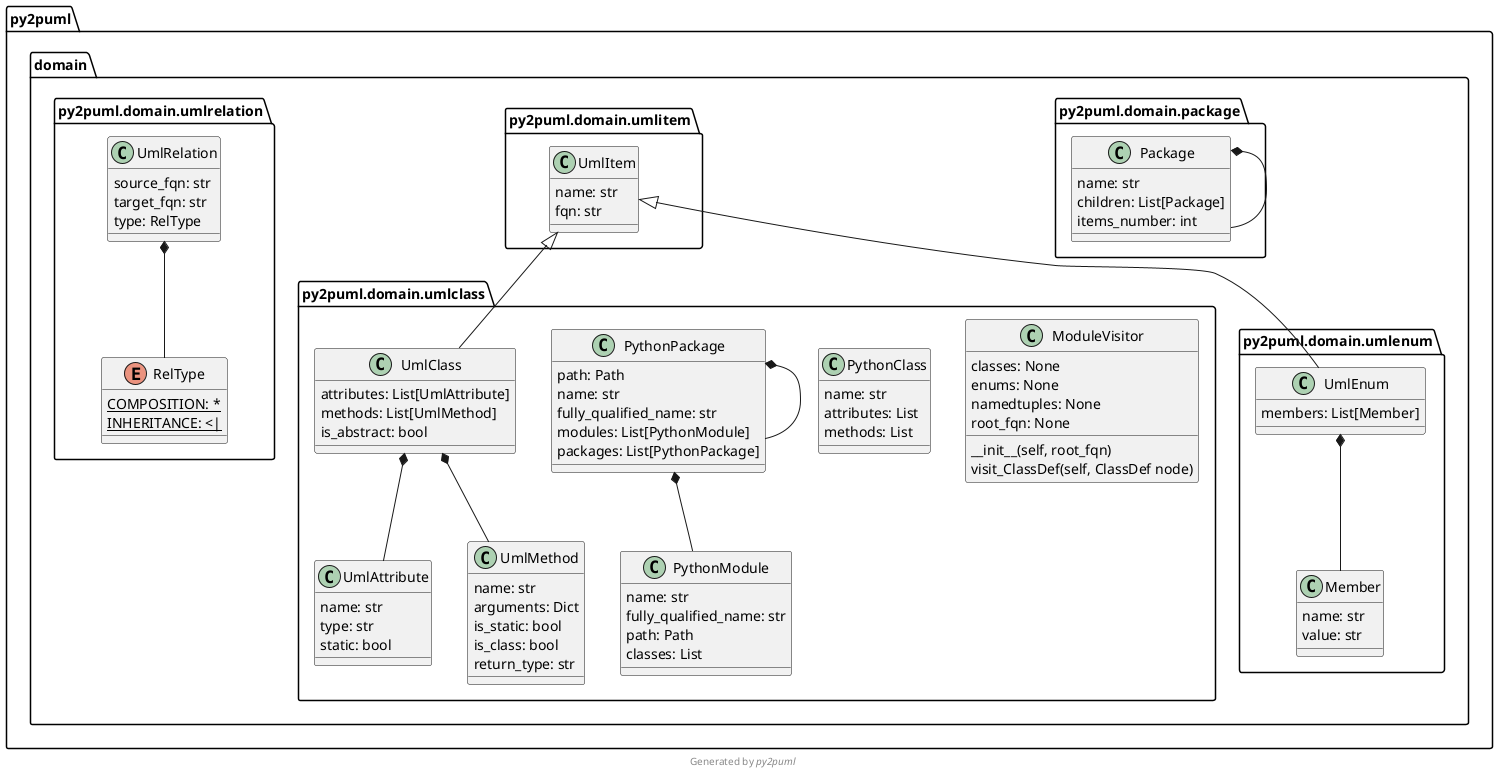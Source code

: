 @startuml py2puml.domain
namespace py2puml.domain {
  namespace package {}
  namespace umlclass {}
  namespace umlitem {}
  namespace umlenum {}
  namespace umlrelation {}
}
class py2puml.domain.package.Package {
  name: str
  children: List[Package]
  items_number: int
}
class py2puml.domain.umlclass.ModuleVisitor {
  classes: None
  enums: None
  namedtuples: None
  root_fqn: None
  __init__(self, root_fqn)
  visit_ClassDef(self, ClassDef node)
}
class py2puml.domain.umlclass.PythonClass {
  name: str
  attributes: List
  methods: List
}
class py2puml.domain.umlclass.PythonModule {
  name: str
  fully_qualified_name: str
  path: Path
  classes: List
}
class py2puml.domain.umlclass.PythonPackage {
  path: Path
  name: str
  fully_qualified_name: str
  modules: List[PythonModule]
  packages: List[PythonPackage]
}
class py2puml.domain.umlclass.UmlAttribute {
  name: str
  type: str
  static: bool
}
class py2puml.domain.umlclass.UmlClass {
  attributes: List[UmlAttribute]
  methods: List[UmlMethod]
  is_abstract: bool
}
class py2puml.domain.umlitem.UmlItem {
  name: str
  fqn: str
}
class py2puml.domain.umlclass.UmlMethod {
  name: str
  arguments: Dict
  is_static: bool
  is_class: bool
  return_type: str
}
class py2puml.domain.umlenum.Member {
  name: str
  value: str
}
class py2puml.domain.umlenum.UmlEnum {
  members: List[Member]
}
enum py2puml.domain.umlrelation.RelType {
  COMPOSITION: * {static}
  INHERITANCE: <| {static}
}
class py2puml.domain.umlrelation.UmlRelation {
  source_fqn: str
  target_fqn: str
  type: RelType
}
py2puml.domain.package.Package *-- py2puml.domain.package.Package
py2puml.domain.umlclass.PythonPackage *-- py2puml.domain.umlclass.PythonModule
py2puml.domain.umlclass.PythonPackage *-- py2puml.domain.umlclass.PythonPackage
py2puml.domain.umlclass.UmlClass *-- py2puml.domain.umlclass.UmlAttribute
py2puml.domain.umlclass.UmlClass *-- py2puml.domain.umlclass.UmlMethod
py2puml.domain.umlitem.UmlItem <|-- py2puml.domain.umlclass.UmlClass
py2puml.domain.umlenum.UmlEnum *-- py2puml.domain.umlenum.Member
py2puml.domain.umlitem.UmlItem <|-- py2puml.domain.umlenum.UmlEnum
py2puml.domain.umlrelation.UmlRelation *-- py2puml.domain.umlrelation.RelType
footer Generated by //py2puml//
@enduml

